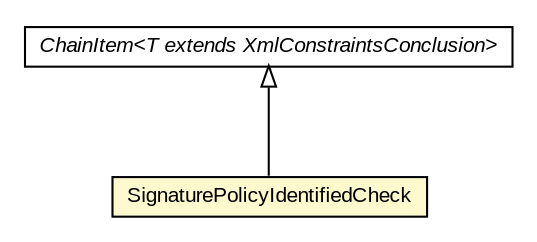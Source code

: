 #!/usr/local/bin/dot
#
# Class diagram 
# Generated by UMLGraph version R5_6-24-gf6e263 (http://www.umlgraph.org/)
#

digraph G {
	edge [fontname="arial",fontsize=10,labelfontname="arial",labelfontsize=10];
	node [fontname="arial",fontsize=10,shape=plaintext];
	nodesep=0.25;
	ranksep=0.5;
	// eu.europa.esig.dss.validation.process.ChainItem<T extends eu.europa.esig.dss.jaxb.detailedreport.XmlConstraintsConclusion>
	c633864 [label=<<table title="eu.europa.esig.dss.validation.process.ChainItem" border="0" cellborder="1" cellspacing="0" cellpadding="2" port="p" href="../../../ChainItem.html">
		<tr><td><table border="0" cellspacing="0" cellpadding="1">
<tr><td align="center" balign="center"><font face="arial italic"> ChainItem&lt;T extends XmlConstraintsConclusion&gt; </font></td></tr>
		</table></td></tr>
		</table>>, URL="../../../ChainItem.html", fontname="arial", fontcolor="black", fontsize=10.0];
	// eu.europa.esig.dss.validation.process.bbb.vci.checks.SignaturePolicyIdentifiedCheck
	c633908 [label=<<table title="eu.europa.esig.dss.validation.process.bbb.vci.checks.SignaturePolicyIdentifiedCheck" border="0" cellborder="1" cellspacing="0" cellpadding="2" port="p" bgcolor="lemonChiffon" href="./SignaturePolicyIdentifiedCheck.html">
		<tr><td><table border="0" cellspacing="0" cellpadding="1">
<tr><td align="center" balign="center"> SignaturePolicyIdentifiedCheck </td></tr>
		</table></td></tr>
		</table>>, URL="./SignaturePolicyIdentifiedCheck.html", fontname="arial", fontcolor="black", fontsize=10.0];
	//eu.europa.esig.dss.validation.process.bbb.vci.checks.SignaturePolicyIdentifiedCheck extends eu.europa.esig.dss.validation.process.ChainItem<eu.europa.esig.dss.jaxb.detailedreport.XmlVCI>
	c633864:p -> c633908:p [dir=back,arrowtail=empty];
}

